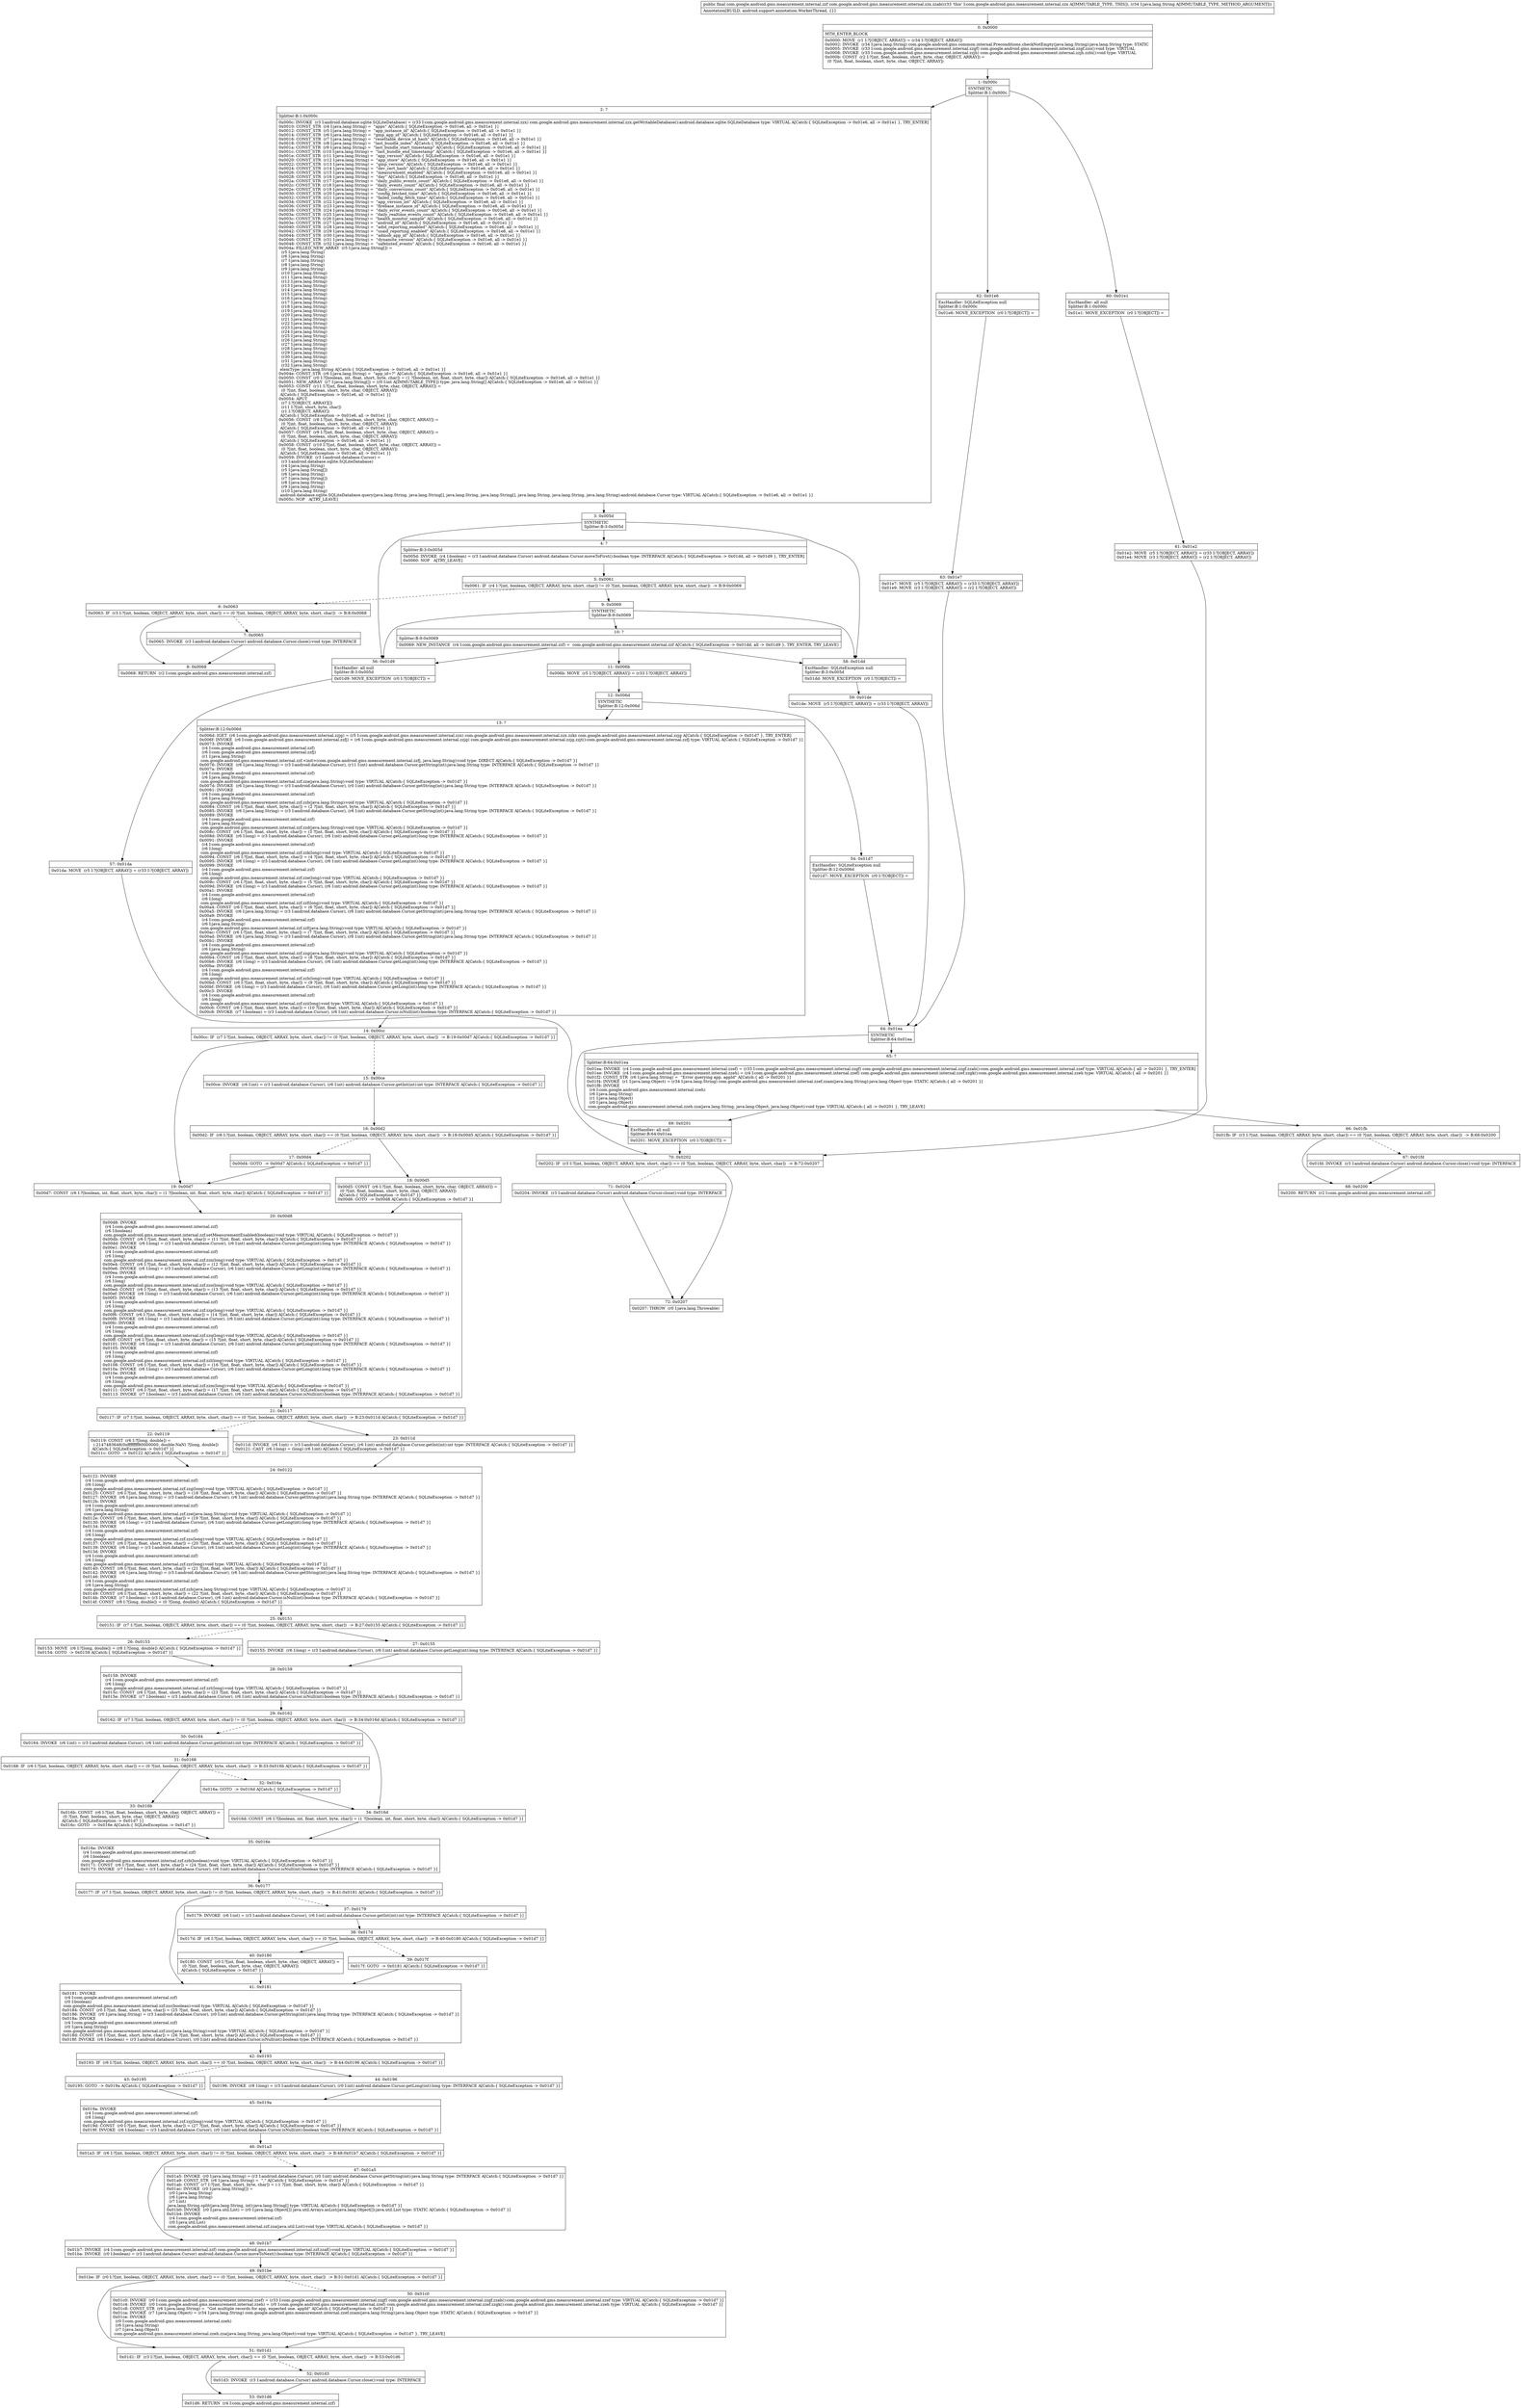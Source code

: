 digraph "CFG forcom.google.android.gms.measurement.internal.zzx.zzab(Ljava\/lang\/String;)Lcom\/google\/android\/gms\/measurement\/internal\/zzf;" {
Node_0 [shape=record,label="{0\:\ 0x0000|MTH_ENTER_BLOCK\l|0x0000: MOVE  (r1 I:?[OBJECT, ARRAY]) = (r34 I:?[OBJECT, ARRAY]) \l0x0002: INVOKE  (r34 I:java.lang.String) com.google.android.gms.common.internal.Preconditions.checkNotEmpty(java.lang.String):java.lang.String type: STATIC \l0x0005: INVOKE  (r33 I:com.google.android.gms.measurement.internal.zzgf) com.google.android.gms.measurement.internal.zzgf.zzo():void type: VIRTUAL \l0x0008: INVOKE  (r33 I:com.google.android.gms.measurement.internal.zzjh) com.google.android.gms.measurement.internal.zzjh.zzbi():void type: VIRTUAL \l0x000b: CONST  (r2 I:?[int, float, boolean, short, byte, char, OBJECT, ARRAY]) = \l  (0 ?[int, float, boolean, short, byte, char, OBJECT, ARRAY])\l \l}"];
Node_1 [shape=record,label="{1\:\ 0x000c|SYNTHETIC\lSplitter:B:1:0x000c\l}"];
Node_2 [shape=record,label="{2\:\ ?|Splitter:B:1:0x000c\l|0x000c: INVOKE  (r3 I:android.database.sqlite.SQLiteDatabase) = (r33 I:com.google.android.gms.measurement.internal.zzx) com.google.android.gms.measurement.internal.zzx.getWritableDatabase():android.database.sqlite.SQLiteDatabase type: VIRTUAL A[Catch:\{ SQLiteException \-\> 0x01e6, all \-\> 0x01e1 \}, TRY_ENTER]\l0x0010: CONST_STR  (r4 I:java.lang.String) =  \"apps\" A[Catch:\{ SQLiteException \-\> 0x01e6, all \-\> 0x01e1 \}]\l0x0012: CONST_STR  (r5 I:java.lang.String) =  \"app_instance_id\" A[Catch:\{ SQLiteException \-\> 0x01e6, all \-\> 0x01e1 \}]\l0x0014: CONST_STR  (r6 I:java.lang.String) =  \"gmp_app_id\" A[Catch:\{ SQLiteException \-\> 0x01e6, all \-\> 0x01e1 \}]\l0x0016: CONST_STR  (r7 I:java.lang.String) =  \"resettable_device_id_hash\" A[Catch:\{ SQLiteException \-\> 0x01e6, all \-\> 0x01e1 \}]\l0x0018: CONST_STR  (r8 I:java.lang.String) =  \"last_bundle_index\" A[Catch:\{ SQLiteException \-\> 0x01e6, all \-\> 0x01e1 \}]\l0x001a: CONST_STR  (r9 I:java.lang.String) =  \"last_bundle_start_timestamp\" A[Catch:\{ SQLiteException \-\> 0x01e6, all \-\> 0x01e1 \}]\l0x001c: CONST_STR  (r10 I:java.lang.String) =  \"last_bundle_end_timestamp\" A[Catch:\{ SQLiteException \-\> 0x01e6, all \-\> 0x01e1 \}]\l0x001e: CONST_STR  (r11 I:java.lang.String) =  \"app_version\" A[Catch:\{ SQLiteException \-\> 0x01e6, all \-\> 0x01e1 \}]\l0x0020: CONST_STR  (r12 I:java.lang.String) =  \"app_store\" A[Catch:\{ SQLiteException \-\> 0x01e6, all \-\> 0x01e1 \}]\l0x0022: CONST_STR  (r13 I:java.lang.String) =  \"gmp_version\" A[Catch:\{ SQLiteException \-\> 0x01e6, all \-\> 0x01e1 \}]\l0x0024: CONST_STR  (r14 I:java.lang.String) =  \"dev_cert_hash\" A[Catch:\{ SQLiteException \-\> 0x01e6, all \-\> 0x01e1 \}]\l0x0026: CONST_STR  (r15 I:java.lang.String) =  \"measurement_enabled\" A[Catch:\{ SQLiteException \-\> 0x01e6, all \-\> 0x01e1 \}]\l0x0028: CONST_STR  (r16 I:java.lang.String) =  \"day\" A[Catch:\{ SQLiteException \-\> 0x01e6, all \-\> 0x01e1 \}]\l0x002a: CONST_STR  (r17 I:java.lang.String) =  \"daily_public_events_count\" A[Catch:\{ SQLiteException \-\> 0x01e6, all \-\> 0x01e1 \}]\l0x002c: CONST_STR  (r18 I:java.lang.String) =  \"daily_events_count\" A[Catch:\{ SQLiteException \-\> 0x01e6, all \-\> 0x01e1 \}]\l0x002e: CONST_STR  (r19 I:java.lang.String) =  \"daily_conversions_count\" A[Catch:\{ SQLiteException \-\> 0x01e6, all \-\> 0x01e1 \}]\l0x0030: CONST_STR  (r20 I:java.lang.String) =  \"config_fetched_time\" A[Catch:\{ SQLiteException \-\> 0x01e6, all \-\> 0x01e1 \}]\l0x0032: CONST_STR  (r21 I:java.lang.String) =  \"failed_config_fetch_time\" A[Catch:\{ SQLiteException \-\> 0x01e6, all \-\> 0x01e1 \}]\l0x0034: CONST_STR  (r22 I:java.lang.String) =  \"app_version_int\" A[Catch:\{ SQLiteException \-\> 0x01e6, all \-\> 0x01e1 \}]\l0x0036: CONST_STR  (r23 I:java.lang.String) =  \"firebase_instance_id\" A[Catch:\{ SQLiteException \-\> 0x01e6, all \-\> 0x01e1 \}]\l0x0038: CONST_STR  (r24 I:java.lang.String) =  \"daily_error_events_count\" A[Catch:\{ SQLiteException \-\> 0x01e6, all \-\> 0x01e1 \}]\l0x003a: CONST_STR  (r25 I:java.lang.String) =  \"daily_realtime_events_count\" A[Catch:\{ SQLiteException \-\> 0x01e6, all \-\> 0x01e1 \}]\l0x003c: CONST_STR  (r26 I:java.lang.String) =  \"health_monitor_sample\" A[Catch:\{ SQLiteException \-\> 0x01e6, all \-\> 0x01e1 \}]\l0x003e: CONST_STR  (r27 I:java.lang.String) =  \"android_id\" A[Catch:\{ SQLiteException \-\> 0x01e6, all \-\> 0x01e1 \}]\l0x0040: CONST_STR  (r28 I:java.lang.String) =  \"adid_reporting_enabled\" A[Catch:\{ SQLiteException \-\> 0x01e6, all \-\> 0x01e1 \}]\l0x0042: CONST_STR  (r29 I:java.lang.String) =  \"ssaid_reporting_enabled\" A[Catch:\{ SQLiteException \-\> 0x01e6, all \-\> 0x01e1 \}]\l0x0044: CONST_STR  (r30 I:java.lang.String) =  \"admob_app_id\" A[Catch:\{ SQLiteException \-\> 0x01e6, all \-\> 0x01e1 \}]\l0x0046: CONST_STR  (r31 I:java.lang.String) =  \"dynamite_version\" A[Catch:\{ SQLiteException \-\> 0x01e6, all \-\> 0x01e1 \}]\l0x0048: CONST_STR  (r32 I:java.lang.String) =  \"safelisted_events\" A[Catch:\{ SQLiteException \-\> 0x01e6, all \-\> 0x01e1 \}]\l0x004a: FILLED_NEW_ARRAY  (r5 I:java.lang.String[]) = \l  (r5 I:java.lang.String)\l  (r6 I:java.lang.String)\l  (r7 I:java.lang.String)\l  (r8 I:java.lang.String)\l  (r9 I:java.lang.String)\l  (r10 I:java.lang.String)\l  (r11 I:java.lang.String)\l  (r12 I:java.lang.String)\l  (r13 I:java.lang.String)\l  (r14 I:java.lang.String)\l  (r15 I:java.lang.String)\l  (r16 I:java.lang.String)\l  (r17 I:java.lang.String)\l  (r18 I:java.lang.String)\l  (r19 I:java.lang.String)\l  (r20 I:java.lang.String)\l  (r21 I:java.lang.String)\l  (r22 I:java.lang.String)\l  (r23 I:java.lang.String)\l  (r24 I:java.lang.String)\l  (r25 I:java.lang.String)\l  (r26 I:java.lang.String)\l  (r27 I:java.lang.String)\l  (r28 I:java.lang.String)\l  (r29 I:java.lang.String)\l  (r30 I:java.lang.String)\l  (r31 I:java.lang.String)\l  (r32 I:java.lang.String)\l elemType: java.lang.String A[Catch:\{ SQLiteException \-\> 0x01e6, all \-\> 0x01e1 \}]\l0x004e: CONST_STR  (r6 I:java.lang.String) =  \"app_id=?\" A[Catch:\{ SQLiteException \-\> 0x01e6, all \-\> 0x01e1 \}]\l0x0050: CONST  (r0 I:?[boolean, int, float, short, byte, char]) = (1 ?[boolean, int, float, short, byte, char]) A[Catch:\{ SQLiteException \-\> 0x01e6, all \-\> 0x01e1 \}]\l0x0051: NEW_ARRAY  (r7 I:java.lang.String[]) = (r0 I:int A[IMMUTABLE_TYPE]) type: java.lang.String[] A[Catch:\{ SQLiteException \-\> 0x01e6, all \-\> 0x01e1 \}]\l0x0053: CONST  (r11 I:?[int, float, boolean, short, byte, char, OBJECT, ARRAY]) = \l  (0 ?[int, float, boolean, short, byte, char, OBJECT, ARRAY])\l A[Catch:\{ SQLiteException \-\> 0x01e6, all \-\> 0x01e1 \}]\l0x0054: APUT  \l  (r7 I:?[OBJECT, ARRAY][])\l  (r11 I:?[int, short, byte, char])\l  (r1 I:?[OBJECT, ARRAY])\l A[Catch:\{ SQLiteException \-\> 0x01e6, all \-\> 0x01e1 \}]\l0x0056: CONST  (r8 I:?[int, float, boolean, short, byte, char, OBJECT, ARRAY]) = \l  (0 ?[int, float, boolean, short, byte, char, OBJECT, ARRAY])\l A[Catch:\{ SQLiteException \-\> 0x01e6, all \-\> 0x01e1 \}]\l0x0057: CONST  (r9 I:?[int, float, boolean, short, byte, char, OBJECT, ARRAY]) = \l  (0 ?[int, float, boolean, short, byte, char, OBJECT, ARRAY])\l A[Catch:\{ SQLiteException \-\> 0x01e6, all \-\> 0x01e1 \}]\l0x0058: CONST  (r10 I:?[int, float, boolean, short, byte, char, OBJECT, ARRAY]) = \l  (0 ?[int, float, boolean, short, byte, char, OBJECT, ARRAY])\l A[Catch:\{ SQLiteException \-\> 0x01e6, all \-\> 0x01e1 \}]\l0x0059: INVOKE  (r3 I:android.database.Cursor) = \l  (r3 I:android.database.sqlite.SQLiteDatabase)\l  (r4 I:java.lang.String)\l  (r5 I:java.lang.String[])\l  (r6 I:java.lang.String)\l  (r7 I:java.lang.String[])\l  (r8 I:java.lang.String)\l  (r9 I:java.lang.String)\l  (r10 I:java.lang.String)\l android.database.sqlite.SQLiteDatabase.query(java.lang.String, java.lang.String[], java.lang.String, java.lang.String[], java.lang.String, java.lang.String, java.lang.String):android.database.Cursor type: VIRTUAL A[Catch:\{ SQLiteException \-\> 0x01e6, all \-\> 0x01e1 \}]\l0x005c: NOP   A[TRY_LEAVE]\l}"];
Node_3 [shape=record,label="{3\:\ 0x005d|SYNTHETIC\lSplitter:B:3:0x005d\l}"];
Node_4 [shape=record,label="{4\:\ ?|Splitter:B:3:0x005d\l|0x005d: INVOKE  (r4 I:boolean) = (r3 I:android.database.Cursor) android.database.Cursor.moveToFirst():boolean type: INTERFACE A[Catch:\{ SQLiteException \-\> 0x01dd, all \-\> 0x01d9 \}, TRY_ENTER]\l0x0060: NOP   A[TRY_LEAVE]\l}"];
Node_5 [shape=record,label="{5\:\ 0x0061|0x0061: IF  (r4 I:?[int, boolean, OBJECT, ARRAY, byte, short, char]) != (0 ?[int, boolean, OBJECT, ARRAY, byte, short, char])  \-\> B:9:0x0069 \l}"];
Node_6 [shape=record,label="{6\:\ 0x0063|0x0063: IF  (r3 I:?[int, boolean, OBJECT, ARRAY, byte, short, char]) == (0 ?[int, boolean, OBJECT, ARRAY, byte, short, char])  \-\> B:8:0x0068 \l}"];
Node_7 [shape=record,label="{7\:\ 0x0065|0x0065: INVOKE  (r3 I:android.database.Cursor) android.database.Cursor.close():void type: INTERFACE \l}"];
Node_8 [shape=record,label="{8\:\ 0x0068|0x0068: RETURN  (r2 I:com.google.android.gms.measurement.internal.zzf) \l}"];
Node_9 [shape=record,label="{9\:\ 0x0069|SYNTHETIC\lSplitter:B:9:0x0069\l}"];
Node_10 [shape=record,label="{10\:\ ?|Splitter:B:9:0x0069\l|0x0069: NEW_INSTANCE  (r4 I:com.google.android.gms.measurement.internal.zzf) =  com.google.android.gms.measurement.internal.zzf A[Catch:\{ SQLiteException \-\> 0x01dd, all \-\> 0x01d9 \}, TRY_ENTER, TRY_LEAVE]\l}"];
Node_11 [shape=record,label="{11\:\ 0x006b|0x006b: MOVE  (r5 I:?[OBJECT, ARRAY]) = (r33 I:?[OBJECT, ARRAY]) \l}"];
Node_12 [shape=record,label="{12\:\ 0x006d|SYNTHETIC\lSplitter:B:12:0x006d\l}"];
Node_13 [shape=record,label="{13\:\ ?|Splitter:B:12:0x006d\l|0x006d: IGET  (r6 I:com.google.android.gms.measurement.internal.zzjg) = (r5 I:com.google.android.gms.measurement.internal.zzx) com.google.android.gms.measurement.internal.zzx.zzkz com.google.android.gms.measurement.internal.zzjg A[Catch:\{ SQLiteException \-\> 0x01d7 \}, TRY_ENTER]\l0x006f: INVOKE  (r6 I:com.google.android.gms.measurement.internal.zzfj) = (r6 I:com.google.android.gms.measurement.internal.zzjg) com.google.android.gms.measurement.internal.zzjg.zzjt():com.google.android.gms.measurement.internal.zzfj type: VIRTUAL A[Catch:\{ SQLiteException \-\> 0x01d7 \}]\l0x0073: INVOKE  \l  (r4 I:com.google.android.gms.measurement.internal.zzf)\l  (r6 I:com.google.android.gms.measurement.internal.zzfj)\l  (r1 I:java.lang.String)\l com.google.android.gms.measurement.internal.zzf.\<init\>(com.google.android.gms.measurement.internal.zzfj, java.lang.String):void type: DIRECT A[Catch:\{ SQLiteException \-\> 0x01d7 \}]\l0x0076: INVOKE  (r6 I:java.lang.String) = (r3 I:android.database.Cursor), (r11 I:int) android.database.Cursor.getString(int):java.lang.String type: INTERFACE A[Catch:\{ SQLiteException \-\> 0x01d7 \}]\l0x007a: INVOKE  \l  (r4 I:com.google.android.gms.measurement.internal.zzf)\l  (r6 I:java.lang.String)\l com.google.android.gms.measurement.internal.zzf.zza(java.lang.String):void type: VIRTUAL A[Catch:\{ SQLiteException \-\> 0x01d7 \}]\l0x007d: INVOKE  (r6 I:java.lang.String) = (r3 I:android.database.Cursor), (r0 I:int) android.database.Cursor.getString(int):java.lang.String type: INTERFACE A[Catch:\{ SQLiteException \-\> 0x01d7 \}]\l0x0081: INVOKE  \l  (r4 I:com.google.android.gms.measurement.internal.zzf)\l  (r6 I:java.lang.String)\l com.google.android.gms.measurement.internal.zzf.zzb(java.lang.String):void type: VIRTUAL A[Catch:\{ SQLiteException \-\> 0x01d7 \}]\l0x0084: CONST  (r6 I:?[int, float, short, byte, char]) = (2 ?[int, float, short, byte, char]) A[Catch:\{ SQLiteException \-\> 0x01d7 \}]\l0x0085: INVOKE  (r6 I:java.lang.String) = (r3 I:android.database.Cursor), (r6 I:int) android.database.Cursor.getString(int):java.lang.String type: INTERFACE A[Catch:\{ SQLiteException \-\> 0x01d7 \}]\l0x0089: INVOKE  \l  (r4 I:com.google.android.gms.measurement.internal.zzf)\l  (r6 I:java.lang.String)\l com.google.android.gms.measurement.internal.zzf.zzd(java.lang.String):void type: VIRTUAL A[Catch:\{ SQLiteException \-\> 0x01d7 \}]\l0x008c: CONST  (r6 I:?[int, float, short, byte, char]) = (3 ?[int, float, short, byte, char]) A[Catch:\{ SQLiteException \-\> 0x01d7 \}]\l0x008d: INVOKE  (r6 I:long) = (r3 I:android.database.Cursor), (r6 I:int) android.database.Cursor.getLong(int):long type: INTERFACE A[Catch:\{ SQLiteException \-\> 0x01d7 \}]\l0x0091: INVOKE  \l  (r4 I:com.google.android.gms.measurement.internal.zzf)\l  (r6 I:long)\l com.google.android.gms.measurement.internal.zzf.zzk(long):void type: VIRTUAL A[Catch:\{ SQLiteException \-\> 0x01d7 \}]\l0x0094: CONST  (r6 I:?[int, float, short, byte, char]) = (4 ?[int, float, short, byte, char]) A[Catch:\{ SQLiteException \-\> 0x01d7 \}]\l0x0095: INVOKE  (r6 I:long) = (r3 I:android.database.Cursor), (r6 I:int) android.database.Cursor.getLong(int):long type: INTERFACE A[Catch:\{ SQLiteException \-\> 0x01d7 \}]\l0x0099: INVOKE  \l  (r4 I:com.google.android.gms.measurement.internal.zzf)\l  (r6 I:long)\l com.google.android.gms.measurement.internal.zzf.zze(long):void type: VIRTUAL A[Catch:\{ SQLiteException \-\> 0x01d7 \}]\l0x009c: CONST  (r6 I:?[int, float, short, byte, char]) = (5 ?[int, float, short, byte, char]) A[Catch:\{ SQLiteException \-\> 0x01d7 \}]\l0x009d: INVOKE  (r6 I:long) = (r3 I:android.database.Cursor), (r6 I:int) android.database.Cursor.getLong(int):long type: INTERFACE A[Catch:\{ SQLiteException \-\> 0x01d7 \}]\l0x00a1: INVOKE  \l  (r4 I:com.google.android.gms.measurement.internal.zzf)\l  (r6 I:long)\l com.google.android.gms.measurement.internal.zzf.zzf(long):void type: VIRTUAL A[Catch:\{ SQLiteException \-\> 0x01d7 \}]\l0x00a4: CONST  (r6 I:?[int, float, short, byte, char]) = (6 ?[int, float, short, byte, char]) A[Catch:\{ SQLiteException \-\> 0x01d7 \}]\l0x00a5: INVOKE  (r6 I:java.lang.String) = (r3 I:android.database.Cursor), (r6 I:int) android.database.Cursor.getString(int):java.lang.String type: INTERFACE A[Catch:\{ SQLiteException \-\> 0x01d7 \}]\l0x00a9: INVOKE  \l  (r4 I:com.google.android.gms.measurement.internal.zzf)\l  (r6 I:java.lang.String)\l com.google.android.gms.measurement.internal.zzf.zzf(java.lang.String):void type: VIRTUAL A[Catch:\{ SQLiteException \-\> 0x01d7 \}]\l0x00ac: CONST  (r6 I:?[int, float, short, byte, char]) = (7 ?[int, float, short, byte, char]) A[Catch:\{ SQLiteException \-\> 0x01d7 \}]\l0x00ad: INVOKE  (r6 I:java.lang.String) = (r3 I:android.database.Cursor), (r6 I:int) android.database.Cursor.getString(int):java.lang.String type: INTERFACE A[Catch:\{ SQLiteException \-\> 0x01d7 \}]\l0x00b1: INVOKE  \l  (r4 I:com.google.android.gms.measurement.internal.zzf)\l  (r6 I:java.lang.String)\l com.google.android.gms.measurement.internal.zzf.zzg(java.lang.String):void type: VIRTUAL A[Catch:\{ SQLiteException \-\> 0x01d7 \}]\l0x00b4: CONST  (r6 I:?[int, float, short, byte, char]) = (8 ?[int, float, short, byte, char]) A[Catch:\{ SQLiteException \-\> 0x01d7 \}]\l0x00b6: INVOKE  (r6 I:long) = (r3 I:android.database.Cursor), (r6 I:int) android.database.Cursor.getLong(int):long type: INTERFACE A[Catch:\{ SQLiteException \-\> 0x01d7 \}]\l0x00ba: INVOKE  \l  (r4 I:com.google.android.gms.measurement.internal.zzf)\l  (r6 I:long)\l com.google.android.gms.measurement.internal.zzf.zzh(long):void type: VIRTUAL A[Catch:\{ SQLiteException \-\> 0x01d7 \}]\l0x00bd: CONST  (r6 I:?[int, float, short, byte, char]) = (9 ?[int, float, short, byte, char]) A[Catch:\{ SQLiteException \-\> 0x01d7 \}]\l0x00bf: INVOKE  (r6 I:long) = (r3 I:android.database.Cursor), (r6 I:int) android.database.Cursor.getLong(int):long type: INTERFACE A[Catch:\{ SQLiteException \-\> 0x01d7 \}]\l0x00c3: INVOKE  \l  (r4 I:com.google.android.gms.measurement.internal.zzf)\l  (r6 I:long)\l com.google.android.gms.measurement.internal.zzf.zzi(long):void type: VIRTUAL A[Catch:\{ SQLiteException \-\> 0x01d7 \}]\l0x00c6: CONST  (r6 I:?[int, float, short, byte, char]) = (10 ?[int, float, short, byte, char]) A[Catch:\{ SQLiteException \-\> 0x01d7 \}]\l0x00c8: INVOKE  (r7 I:boolean) = (r3 I:android.database.Cursor), (r6 I:int) android.database.Cursor.isNull(int):boolean type: INTERFACE A[Catch:\{ SQLiteException \-\> 0x01d7 \}]\l}"];
Node_14 [shape=record,label="{14\:\ 0x00cc|0x00cc: IF  (r7 I:?[int, boolean, OBJECT, ARRAY, byte, short, char]) != (0 ?[int, boolean, OBJECT, ARRAY, byte, short, char])  \-\> B:19:0x00d7 A[Catch:\{ SQLiteException \-\> 0x01d7 \}]\l}"];
Node_15 [shape=record,label="{15\:\ 0x00ce|0x00ce: INVOKE  (r6 I:int) = (r3 I:android.database.Cursor), (r6 I:int) android.database.Cursor.getInt(int):int type: INTERFACE A[Catch:\{ SQLiteException \-\> 0x01d7 \}]\l}"];
Node_16 [shape=record,label="{16\:\ 0x00d2|0x00d2: IF  (r6 I:?[int, boolean, OBJECT, ARRAY, byte, short, char]) == (0 ?[int, boolean, OBJECT, ARRAY, byte, short, char])  \-\> B:18:0x00d5 A[Catch:\{ SQLiteException \-\> 0x01d7 \}]\l}"];
Node_17 [shape=record,label="{17\:\ 0x00d4|0x00d4: GOTO  \-\> 0x00d7 A[Catch:\{ SQLiteException \-\> 0x01d7 \}]\l}"];
Node_18 [shape=record,label="{18\:\ 0x00d5|0x00d5: CONST  (r6 I:?[int, float, boolean, short, byte, char, OBJECT, ARRAY]) = \l  (0 ?[int, float, boolean, short, byte, char, OBJECT, ARRAY])\l A[Catch:\{ SQLiteException \-\> 0x01d7 \}]\l0x00d6: GOTO  \-\> 0x00d8 A[Catch:\{ SQLiteException \-\> 0x01d7 \}]\l}"];
Node_19 [shape=record,label="{19\:\ 0x00d7|0x00d7: CONST  (r6 I:?[boolean, int, float, short, byte, char]) = (1 ?[boolean, int, float, short, byte, char]) A[Catch:\{ SQLiteException \-\> 0x01d7 \}]\l}"];
Node_20 [shape=record,label="{20\:\ 0x00d8|0x00d8: INVOKE  \l  (r4 I:com.google.android.gms.measurement.internal.zzf)\l  (r6 I:boolean)\l com.google.android.gms.measurement.internal.zzf.setMeasurementEnabled(boolean):void type: VIRTUAL A[Catch:\{ SQLiteException \-\> 0x01d7 \}]\l0x00db: CONST  (r6 I:?[int, float, short, byte, char]) = (11 ?[int, float, short, byte, char]) A[Catch:\{ SQLiteException \-\> 0x01d7 \}]\l0x00dd: INVOKE  (r6 I:long) = (r3 I:android.database.Cursor), (r6 I:int) android.database.Cursor.getLong(int):long type: INTERFACE A[Catch:\{ SQLiteException \-\> 0x01d7 \}]\l0x00e1: INVOKE  \l  (r4 I:com.google.android.gms.measurement.internal.zzf)\l  (r6 I:long)\l com.google.android.gms.measurement.internal.zzf.zzn(long):void type: VIRTUAL A[Catch:\{ SQLiteException \-\> 0x01d7 \}]\l0x00e4: CONST  (r6 I:?[int, float, short, byte, char]) = (12 ?[int, float, short, byte, char]) A[Catch:\{ SQLiteException \-\> 0x01d7 \}]\l0x00e6: INVOKE  (r6 I:long) = (r3 I:android.database.Cursor), (r6 I:int) android.database.Cursor.getLong(int):long type: INTERFACE A[Catch:\{ SQLiteException \-\> 0x01d7 \}]\l0x00ea: INVOKE  \l  (r4 I:com.google.android.gms.measurement.internal.zzf)\l  (r6 I:long)\l com.google.android.gms.measurement.internal.zzf.zzo(long):void type: VIRTUAL A[Catch:\{ SQLiteException \-\> 0x01d7 \}]\l0x00ed: CONST  (r6 I:?[int, float, short, byte, char]) = (13 ?[int, float, short, byte, char]) A[Catch:\{ SQLiteException \-\> 0x01d7 \}]\l0x00ef: INVOKE  (r6 I:long) = (r3 I:android.database.Cursor), (r6 I:int) android.database.Cursor.getLong(int):long type: INTERFACE A[Catch:\{ SQLiteException \-\> 0x01d7 \}]\l0x00f3: INVOKE  \l  (r4 I:com.google.android.gms.measurement.internal.zzf)\l  (r6 I:long)\l com.google.android.gms.measurement.internal.zzf.zzp(long):void type: VIRTUAL A[Catch:\{ SQLiteException \-\> 0x01d7 \}]\l0x00f6: CONST  (r6 I:?[int, float, short, byte, char]) = (14 ?[int, float, short, byte, char]) A[Catch:\{ SQLiteException \-\> 0x01d7 \}]\l0x00f8: INVOKE  (r6 I:long) = (r3 I:android.database.Cursor), (r6 I:int) android.database.Cursor.getLong(int):long type: INTERFACE A[Catch:\{ SQLiteException \-\> 0x01d7 \}]\l0x00fc: INVOKE  \l  (r4 I:com.google.android.gms.measurement.internal.zzf)\l  (r6 I:long)\l com.google.android.gms.measurement.internal.zzf.zzq(long):void type: VIRTUAL A[Catch:\{ SQLiteException \-\> 0x01d7 \}]\l0x00ff: CONST  (r6 I:?[int, float, short, byte, char]) = (15 ?[int, float, short, byte, char]) A[Catch:\{ SQLiteException \-\> 0x01d7 \}]\l0x0101: INVOKE  (r6 I:long) = (r3 I:android.database.Cursor), (r6 I:int) android.database.Cursor.getLong(int):long type: INTERFACE A[Catch:\{ SQLiteException \-\> 0x01d7 \}]\l0x0105: INVOKE  \l  (r4 I:com.google.android.gms.measurement.internal.zzf)\l  (r6 I:long)\l com.google.android.gms.measurement.internal.zzf.zzl(long):void type: VIRTUAL A[Catch:\{ SQLiteException \-\> 0x01d7 \}]\l0x0108: CONST  (r6 I:?[int, float, short, byte, char]) = (16 ?[int, float, short, byte, char]) A[Catch:\{ SQLiteException \-\> 0x01d7 \}]\l0x010a: INVOKE  (r6 I:long) = (r3 I:android.database.Cursor), (r6 I:int) android.database.Cursor.getLong(int):long type: INTERFACE A[Catch:\{ SQLiteException \-\> 0x01d7 \}]\l0x010e: INVOKE  \l  (r4 I:com.google.android.gms.measurement.internal.zzf)\l  (r6 I:long)\l com.google.android.gms.measurement.internal.zzf.zzm(long):void type: VIRTUAL A[Catch:\{ SQLiteException \-\> 0x01d7 \}]\l0x0111: CONST  (r6 I:?[int, float, short, byte, char]) = (17 ?[int, float, short, byte, char]) A[Catch:\{ SQLiteException \-\> 0x01d7 \}]\l0x0113: INVOKE  (r7 I:boolean) = (r3 I:android.database.Cursor), (r6 I:int) android.database.Cursor.isNull(int):boolean type: INTERFACE A[Catch:\{ SQLiteException \-\> 0x01d7 \}]\l}"];
Node_21 [shape=record,label="{21\:\ 0x0117|0x0117: IF  (r7 I:?[int, boolean, OBJECT, ARRAY, byte, short, char]) == (0 ?[int, boolean, OBJECT, ARRAY, byte, short, char])  \-\> B:23:0x011d A[Catch:\{ SQLiteException \-\> 0x01d7 \}]\l}"];
Node_22 [shape=record,label="{22\:\ 0x0119|0x0119: CONST  (r6 I:?[long, double]) = \l  (\-2147483648(0xffffffff80000000, double:NaN) ?[long, double])\l A[Catch:\{ SQLiteException \-\> 0x01d7 \}]\l0x011c: GOTO  \-\> 0x0122 A[Catch:\{ SQLiteException \-\> 0x01d7 \}]\l}"];
Node_23 [shape=record,label="{23\:\ 0x011d|0x011d: INVOKE  (r6 I:int) = (r3 I:android.database.Cursor), (r6 I:int) android.database.Cursor.getInt(int):int type: INTERFACE A[Catch:\{ SQLiteException \-\> 0x01d7 \}]\l0x0121: CAST  (r6 I:long) = (long) (r6 I:int) A[Catch:\{ SQLiteException \-\> 0x01d7 \}]\l}"];
Node_24 [shape=record,label="{24\:\ 0x0122|0x0122: INVOKE  \l  (r4 I:com.google.android.gms.measurement.internal.zzf)\l  (r6 I:long)\l com.google.android.gms.measurement.internal.zzf.zzg(long):void type: VIRTUAL A[Catch:\{ SQLiteException \-\> 0x01d7 \}]\l0x0125: CONST  (r6 I:?[int, float, short, byte, char]) = (18 ?[int, float, short, byte, char]) A[Catch:\{ SQLiteException \-\> 0x01d7 \}]\l0x0127: INVOKE  (r6 I:java.lang.String) = (r3 I:android.database.Cursor), (r6 I:int) android.database.Cursor.getString(int):java.lang.String type: INTERFACE A[Catch:\{ SQLiteException \-\> 0x01d7 \}]\l0x012b: INVOKE  \l  (r4 I:com.google.android.gms.measurement.internal.zzf)\l  (r6 I:java.lang.String)\l com.google.android.gms.measurement.internal.zzf.zze(java.lang.String):void type: VIRTUAL A[Catch:\{ SQLiteException \-\> 0x01d7 \}]\l0x012e: CONST  (r6 I:?[int, float, short, byte, char]) = (19 ?[int, float, short, byte, char]) A[Catch:\{ SQLiteException \-\> 0x01d7 \}]\l0x0130: INVOKE  (r6 I:long) = (r3 I:android.database.Cursor), (r6 I:int) android.database.Cursor.getLong(int):long type: INTERFACE A[Catch:\{ SQLiteException \-\> 0x01d7 \}]\l0x0134: INVOKE  \l  (r4 I:com.google.android.gms.measurement.internal.zzf)\l  (r6 I:long)\l com.google.android.gms.measurement.internal.zzf.zzs(long):void type: VIRTUAL A[Catch:\{ SQLiteException \-\> 0x01d7 \}]\l0x0137: CONST  (r6 I:?[int, float, short, byte, char]) = (20 ?[int, float, short, byte, char]) A[Catch:\{ SQLiteException \-\> 0x01d7 \}]\l0x0139: INVOKE  (r6 I:long) = (r3 I:android.database.Cursor), (r6 I:int) android.database.Cursor.getLong(int):long type: INTERFACE A[Catch:\{ SQLiteException \-\> 0x01d7 \}]\l0x013d: INVOKE  \l  (r4 I:com.google.android.gms.measurement.internal.zzf)\l  (r6 I:long)\l com.google.android.gms.measurement.internal.zzf.zzr(long):void type: VIRTUAL A[Catch:\{ SQLiteException \-\> 0x01d7 \}]\l0x0140: CONST  (r6 I:?[int, float, short, byte, char]) = (21 ?[int, float, short, byte, char]) A[Catch:\{ SQLiteException \-\> 0x01d7 \}]\l0x0142: INVOKE  (r6 I:java.lang.String) = (r3 I:android.database.Cursor), (r6 I:int) android.database.Cursor.getString(int):java.lang.String type: INTERFACE A[Catch:\{ SQLiteException \-\> 0x01d7 \}]\l0x0146: INVOKE  \l  (r4 I:com.google.android.gms.measurement.internal.zzf)\l  (r6 I:java.lang.String)\l com.google.android.gms.measurement.internal.zzf.zzh(java.lang.String):void type: VIRTUAL A[Catch:\{ SQLiteException \-\> 0x01d7 \}]\l0x0149: CONST  (r6 I:?[int, float, short, byte, char]) = (22 ?[int, float, short, byte, char]) A[Catch:\{ SQLiteException \-\> 0x01d7 \}]\l0x014b: INVOKE  (r7 I:boolean) = (r3 I:android.database.Cursor), (r6 I:int) android.database.Cursor.isNull(int):boolean type: INTERFACE A[Catch:\{ SQLiteException \-\> 0x01d7 \}]\l0x014f: CONST  (r8 I:?[long, double]) = (0 ?[long, double]) A[Catch:\{ SQLiteException \-\> 0x01d7 \}]\l}"];
Node_25 [shape=record,label="{25\:\ 0x0151|0x0151: IF  (r7 I:?[int, boolean, OBJECT, ARRAY, byte, short, char]) == (0 ?[int, boolean, OBJECT, ARRAY, byte, short, char])  \-\> B:27:0x0155 A[Catch:\{ SQLiteException \-\> 0x01d7 \}]\l}"];
Node_26 [shape=record,label="{26\:\ 0x0153|0x0153: MOVE  (r6 I:?[long, double]) = (r8 I:?[long, double]) A[Catch:\{ SQLiteException \-\> 0x01d7 \}]\l0x0154: GOTO  \-\> 0x0159 A[Catch:\{ SQLiteException \-\> 0x01d7 \}]\l}"];
Node_27 [shape=record,label="{27\:\ 0x0155|0x0155: INVOKE  (r6 I:long) = (r3 I:android.database.Cursor), (r6 I:int) android.database.Cursor.getLong(int):long type: INTERFACE A[Catch:\{ SQLiteException \-\> 0x01d7 \}]\l}"];
Node_28 [shape=record,label="{28\:\ 0x0159|0x0159: INVOKE  \l  (r4 I:com.google.android.gms.measurement.internal.zzf)\l  (r6 I:long)\l com.google.android.gms.measurement.internal.zzf.zzt(long):void type: VIRTUAL A[Catch:\{ SQLiteException \-\> 0x01d7 \}]\l0x015c: CONST  (r6 I:?[int, float, short, byte, char]) = (23 ?[int, float, short, byte, char]) A[Catch:\{ SQLiteException \-\> 0x01d7 \}]\l0x015e: INVOKE  (r7 I:boolean) = (r3 I:android.database.Cursor), (r6 I:int) android.database.Cursor.isNull(int):boolean type: INTERFACE A[Catch:\{ SQLiteException \-\> 0x01d7 \}]\l}"];
Node_29 [shape=record,label="{29\:\ 0x0162|0x0162: IF  (r7 I:?[int, boolean, OBJECT, ARRAY, byte, short, char]) != (0 ?[int, boolean, OBJECT, ARRAY, byte, short, char])  \-\> B:34:0x016d A[Catch:\{ SQLiteException \-\> 0x01d7 \}]\l}"];
Node_30 [shape=record,label="{30\:\ 0x0164|0x0164: INVOKE  (r6 I:int) = (r3 I:android.database.Cursor), (r6 I:int) android.database.Cursor.getInt(int):int type: INTERFACE A[Catch:\{ SQLiteException \-\> 0x01d7 \}]\l}"];
Node_31 [shape=record,label="{31\:\ 0x0168|0x0168: IF  (r6 I:?[int, boolean, OBJECT, ARRAY, byte, short, char]) == (0 ?[int, boolean, OBJECT, ARRAY, byte, short, char])  \-\> B:33:0x016b A[Catch:\{ SQLiteException \-\> 0x01d7 \}]\l}"];
Node_32 [shape=record,label="{32\:\ 0x016a|0x016a: GOTO  \-\> 0x016d A[Catch:\{ SQLiteException \-\> 0x01d7 \}]\l}"];
Node_33 [shape=record,label="{33\:\ 0x016b|0x016b: CONST  (r6 I:?[int, float, boolean, short, byte, char, OBJECT, ARRAY]) = \l  (0 ?[int, float, boolean, short, byte, char, OBJECT, ARRAY])\l A[Catch:\{ SQLiteException \-\> 0x01d7 \}]\l0x016c: GOTO  \-\> 0x016e A[Catch:\{ SQLiteException \-\> 0x01d7 \}]\l}"];
Node_34 [shape=record,label="{34\:\ 0x016d|0x016d: CONST  (r6 I:?[boolean, int, float, short, byte, char]) = (1 ?[boolean, int, float, short, byte, char]) A[Catch:\{ SQLiteException \-\> 0x01d7 \}]\l}"];
Node_35 [shape=record,label="{35\:\ 0x016e|0x016e: INVOKE  \l  (r4 I:com.google.android.gms.measurement.internal.zzf)\l  (r6 I:boolean)\l com.google.android.gms.measurement.internal.zzf.zzb(boolean):void type: VIRTUAL A[Catch:\{ SQLiteException \-\> 0x01d7 \}]\l0x0171: CONST  (r6 I:?[int, float, short, byte, char]) = (24 ?[int, float, short, byte, char]) A[Catch:\{ SQLiteException \-\> 0x01d7 \}]\l0x0173: INVOKE  (r7 I:boolean) = (r3 I:android.database.Cursor), (r6 I:int) android.database.Cursor.isNull(int):boolean type: INTERFACE A[Catch:\{ SQLiteException \-\> 0x01d7 \}]\l}"];
Node_36 [shape=record,label="{36\:\ 0x0177|0x0177: IF  (r7 I:?[int, boolean, OBJECT, ARRAY, byte, short, char]) != (0 ?[int, boolean, OBJECT, ARRAY, byte, short, char])  \-\> B:41:0x0181 A[Catch:\{ SQLiteException \-\> 0x01d7 \}]\l}"];
Node_37 [shape=record,label="{37\:\ 0x0179|0x0179: INVOKE  (r6 I:int) = (r3 I:android.database.Cursor), (r6 I:int) android.database.Cursor.getInt(int):int type: INTERFACE A[Catch:\{ SQLiteException \-\> 0x01d7 \}]\l}"];
Node_38 [shape=record,label="{38\:\ 0x017d|0x017d: IF  (r6 I:?[int, boolean, OBJECT, ARRAY, byte, short, char]) == (0 ?[int, boolean, OBJECT, ARRAY, byte, short, char])  \-\> B:40:0x0180 A[Catch:\{ SQLiteException \-\> 0x01d7 \}]\l}"];
Node_39 [shape=record,label="{39\:\ 0x017f|0x017f: GOTO  \-\> 0x0181 A[Catch:\{ SQLiteException \-\> 0x01d7 \}]\l}"];
Node_40 [shape=record,label="{40\:\ 0x0180|0x0180: CONST  (r0 I:?[int, float, boolean, short, byte, char, OBJECT, ARRAY]) = \l  (0 ?[int, float, boolean, short, byte, char, OBJECT, ARRAY])\l A[Catch:\{ SQLiteException \-\> 0x01d7 \}]\l}"];
Node_41 [shape=record,label="{41\:\ 0x0181|0x0181: INVOKE  \l  (r4 I:com.google.android.gms.measurement.internal.zzf)\l  (r0 I:boolean)\l com.google.android.gms.measurement.internal.zzf.zzc(boolean):void type: VIRTUAL A[Catch:\{ SQLiteException \-\> 0x01d7 \}]\l0x0184: CONST  (r0 I:?[int, float, short, byte, char]) = (25 ?[int, float, short, byte, char]) A[Catch:\{ SQLiteException \-\> 0x01d7 \}]\l0x0186: INVOKE  (r0 I:java.lang.String) = (r3 I:android.database.Cursor), (r0 I:int) android.database.Cursor.getString(int):java.lang.String type: INTERFACE A[Catch:\{ SQLiteException \-\> 0x01d7 \}]\l0x018a: INVOKE  \l  (r4 I:com.google.android.gms.measurement.internal.zzf)\l  (r0 I:java.lang.String)\l com.google.android.gms.measurement.internal.zzf.zzc(java.lang.String):void type: VIRTUAL A[Catch:\{ SQLiteException \-\> 0x01d7 \}]\l0x018d: CONST  (r0 I:?[int, float, short, byte, char]) = (26 ?[int, float, short, byte, char]) A[Catch:\{ SQLiteException \-\> 0x01d7 \}]\l0x018f: INVOKE  (r6 I:boolean) = (r3 I:android.database.Cursor), (r0 I:int) android.database.Cursor.isNull(int):boolean type: INTERFACE A[Catch:\{ SQLiteException \-\> 0x01d7 \}]\l}"];
Node_42 [shape=record,label="{42\:\ 0x0193|0x0193: IF  (r6 I:?[int, boolean, OBJECT, ARRAY, byte, short, char]) == (0 ?[int, boolean, OBJECT, ARRAY, byte, short, char])  \-\> B:44:0x0196 A[Catch:\{ SQLiteException \-\> 0x01d7 \}]\l}"];
Node_43 [shape=record,label="{43\:\ 0x0195|0x0195: GOTO  \-\> 0x019a A[Catch:\{ SQLiteException \-\> 0x01d7 \}]\l}"];
Node_44 [shape=record,label="{44\:\ 0x0196|0x0196: INVOKE  (r8 I:long) = (r3 I:android.database.Cursor), (r0 I:int) android.database.Cursor.getLong(int):long type: INTERFACE A[Catch:\{ SQLiteException \-\> 0x01d7 \}]\l}"];
Node_45 [shape=record,label="{45\:\ 0x019a|0x019a: INVOKE  \l  (r4 I:com.google.android.gms.measurement.internal.zzf)\l  (r8 I:long)\l com.google.android.gms.measurement.internal.zzf.zzj(long):void type: VIRTUAL A[Catch:\{ SQLiteException \-\> 0x01d7 \}]\l0x019d: CONST  (r0 I:?[int, float, short, byte, char]) = (27 ?[int, float, short, byte, char]) A[Catch:\{ SQLiteException \-\> 0x01d7 \}]\l0x019f: INVOKE  (r6 I:boolean) = (r3 I:android.database.Cursor), (r0 I:int) android.database.Cursor.isNull(int):boolean type: INTERFACE A[Catch:\{ SQLiteException \-\> 0x01d7 \}]\l}"];
Node_46 [shape=record,label="{46\:\ 0x01a3|0x01a3: IF  (r6 I:?[int, boolean, OBJECT, ARRAY, byte, short, char]) != (0 ?[int, boolean, OBJECT, ARRAY, byte, short, char])  \-\> B:48:0x01b7 A[Catch:\{ SQLiteException \-\> 0x01d7 \}]\l}"];
Node_47 [shape=record,label="{47\:\ 0x01a5|0x01a5: INVOKE  (r0 I:java.lang.String) = (r3 I:android.database.Cursor), (r0 I:int) android.database.Cursor.getString(int):java.lang.String type: INTERFACE A[Catch:\{ SQLiteException \-\> 0x01d7 \}]\l0x01a9: CONST_STR  (r6 I:java.lang.String) =  \",\" A[Catch:\{ SQLiteException \-\> 0x01d7 \}]\l0x01ab: CONST  (r7 I:?[int, float, short, byte, char]) = (\-1 ?[int, float, short, byte, char]) A[Catch:\{ SQLiteException \-\> 0x01d7 \}]\l0x01ac: INVOKE  (r0 I:java.lang.String[]) = \l  (r0 I:java.lang.String)\l  (r6 I:java.lang.String)\l  (r7 I:int)\l java.lang.String.split(java.lang.String, int):java.lang.String[] type: VIRTUAL A[Catch:\{ SQLiteException \-\> 0x01d7 \}]\l0x01b0: INVOKE  (r0 I:java.util.List) = (r0 I:java.lang.Object[]) java.util.Arrays.asList(java.lang.Object[]):java.util.List type: STATIC A[Catch:\{ SQLiteException \-\> 0x01d7 \}]\l0x01b4: INVOKE  \l  (r4 I:com.google.android.gms.measurement.internal.zzf)\l  (r0 I:java.util.List)\l com.google.android.gms.measurement.internal.zzf.zza(java.util.List):void type: VIRTUAL A[Catch:\{ SQLiteException \-\> 0x01d7 \}]\l}"];
Node_48 [shape=record,label="{48\:\ 0x01b7|0x01b7: INVOKE  (r4 I:com.google.android.gms.measurement.internal.zzf) com.google.android.gms.measurement.internal.zzf.zzaf():void type: VIRTUAL A[Catch:\{ SQLiteException \-\> 0x01d7 \}]\l0x01ba: INVOKE  (r0 I:boolean) = (r3 I:android.database.Cursor) android.database.Cursor.moveToNext():boolean type: INTERFACE A[Catch:\{ SQLiteException \-\> 0x01d7 \}]\l}"];
Node_49 [shape=record,label="{49\:\ 0x01be|0x01be: IF  (r0 I:?[int, boolean, OBJECT, ARRAY, byte, short, char]) == (0 ?[int, boolean, OBJECT, ARRAY, byte, short, char])  \-\> B:51:0x01d1 A[Catch:\{ SQLiteException \-\> 0x01d7 \}]\l}"];
Node_50 [shape=record,label="{50\:\ 0x01c0|0x01c0: INVOKE  (r0 I:com.google.android.gms.measurement.internal.zzef) = (r33 I:com.google.android.gms.measurement.internal.zzgf) com.google.android.gms.measurement.internal.zzgf.zzab():com.google.android.gms.measurement.internal.zzef type: VIRTUAL A[Catch:\{ SQLiteException \-\> 0x01d7 \}]\l0x01c4: INVOKE  (r0 I:com.google.android.gms.measurement.internal.zzeh) = (r0 I:com.google.android.gms.measurement.internal.zzef) com.google.android.gms.measurement.internal.zzef.zzgk():com.google.android.gms.measurement.internal.zzeh type: VIRTUAL A[Catch:\{ SQLiteException \-\> 0x01d7 \}]\l0x01c8: CONST_STR  (r6 I:java.lang.String) =  \"Got multiple records for app, expected one. appId\" A[Catch:\{ SQLiteException \-\> 0x01d7 \}]\l0x01ca: INVOKE  (r7 I:java.lang.Object) = (r34 I:java.lang.String) com.google.android.gms.measurement.internal.zzef.zzam(java.lang.String):java.lang.Object type: STATIC A[Catch:\{ SQLiteException \-\> 0x01d7 \}]\l0x01ce: INVOKE  \l  (r0 I:com.google.android.gms.measurement.internal.zzeh)\l  (r6 I:java.lang.String)\l  (r7 I:java.lang.Object)\l com.google.android.gms.measurement.internal.zzeh.zza(java.lang.String, java.lang.Object):void type: VIRTUAL A[Catch:\{ SQLiteException \-\> 0x01d7 \}, TRY_LEAVE]\l}"];
Node_51 [shape=record,label="{51\:\ 0x01d1|0x01d1: IF  (r3 I:?[int, boolean, OBJECT, ARRAY, byte, short, char]) == (0 ?[int, boolean, OBJECT, ARRAY, byte, short, char])  \-\> B:53:0x01d6 \l}"];
Node_52 [shape=record,label="{52\:\ 0x01d3|0x01d3: INVOKE  (r3 I:android.database.Cursor) android.database.Cursor.close():void type: INTERFACE \l}"];
Node_53 [shape=record,label="{53\:\ 0x01d6|0x01d6: RETURN  (r4 I:com.google.android.gms.measurement.internal.zzf) \l}"];
Node_54 [shape=record,label="{54\:\ 0x01d7|ExcHandler: SQLiteException null\lSplitter:B:12:0x006d\l|0x01d7: MOVE_EXCEPTION  (r0 I:?[OBJECT]) =  \l}"];
Node_56 [shape=record,label="{56\:\ 0x01d9|ExcHandler: all null\lSplitter:B:3:0x005d\l|0x01d9: MOVE_EXCEPTION  (r0 I:?[OBJECT]) =  \l}"];
Node_57 [shape=record,label="{57\:\ 0x01da|0x01da: MOVE  (r5 I:?[OBJECT, ARRAY]) = (r33 I:?[OBJECT, ARRAY]) \l}"];
Node_58 [shape=record,label="{58\:\ 0x01dd|ExcHandler: SQLiteException null\lSplitter:B:3:0x005d\l|0x01dd: MOVE_EXCEPTION  (r0 I:?[OBJECT]) =  \l}"];
Node_59 [shape=record,label="{59\:\ 0x01de|0x01de: MOVE  (r5 I:?[OBJECT, ARRAY]) = (r33 I:?[OBJECT, ARRAY]) \l}"];
Node_60 [shape=record,label="{60\:\ 0x01e1|ExcHandler: all null\lSplitter:B:1:0x000c\l|0x01e1: MOVE_EXCEPTION  (r0 I:?[OBJECT]) =  \l}"];
Node_61 [shape=record,label="{61\:\ 0x01e2|0x01e2: MOVE  (r5 I:?[OBJECT, ARRAY]) = (r33 I:?[OBJECT, ARRAY]) \l0x01e4: MOVE  (r3 I:?[OBJECT, ARRAY]) = (r2 I:?[OBJECT, ARRAY]) \l}"];
Node_62 [shape=record,label="{62\:\ 0x01e6|ExcHandler: SQLiteException null\lSplitter:B:1:0x000c\l|0x01e6: MOVE_EXCEPTION  (r0 I:?[OBJECT]) =  \l}"];
Node_63 [shape=record,label="{63\:\ 0x01e7|0x01e7: MOVE  (r5 I:?[OBJECT, ARRAY]) = (r33 I:?[OBJECT, ARRAY]) \l0x01e9: MOVE  (r3 I:?[OBJECT, ARRAY]) = (r2 I:?[OBJECT, ARRAY]) \l}"];
Node_64 [shape=record,label="{64\:\ 0x01ea|SYNTHETIC\lSplitter:B:64:0x01ea\l}"];
Node_65 [shape=record,label="{65\:\ ?|Splitter:B:64:0x01ea\l|0x01ea: INVOKE  (r4 I:com.google.android.gms.measurement.internal.zzef) = (r33 I:com.google.android.gms.measurement.internal.zzgf) com.google.android.gms.measurement.internal.zzgf.zzab():com.google.android.gms.measurement.internal.zzef type: VIRTUAL A[Catch:\{ all \-\> 0x0201 \}, TRY_ENTER]\l0x01ee: INVOKE  (r4 I:com.google.android.gms.measurement.internal.zzeh) = (r4 I:com.google.android.gms.measurement.internal.zzef) com.google.android.gms.measurement.internal.zzef.zzgk():com.google.android.gms.measurement.internal.zzeh type: VIRTUAL A[Catch:\{ all \-\> 0x0201 \}]\l0x01f2: CONST_STR  (r6 I:java.lang.String) =  \"Error querying app. appId\" A[Catch:\{ all \-\> 0x0201 \}]\l0x01f4: INVOKE  (r1 I:java.lang.Object) = (r34 I:java.lang.String) com.google.android.gms.measurement.internal.zzef.zzam(java.lang.String):java.lang.Object type: STATIC A[Catch:\{ all \-\> 0x0201 \}]\l0x01f8: INVOKE  \l  (r4 I:com.google.android.gms.measurement.internal.zzeh)\l  (r6 I:java.lang.String)\l  (r1 I:java.lang.Object)\l  (r0 I:java.lang.Object)\l com.google.android.gms.measurement.internal.zzeh.zza(java.lang.String, java.lang.Object, java.lang.Object):void type: VIRTUAL A[Catch:\{ all \-\> 0x0201 \}, TRY_LEAVE]\l}"];
Node_66 [shape=record,label="{66\:\ 0x01fb|0x01fb: IF  (r3 I:?[int, boolean, OBJECT, ARRAY, byte, short, char]) == (0 ?[int, boolean, OBJECT, ARRAY, byte, short, char])  \-\> B:68:0x0200 \l}"];
Node_67 [shape=record,label="{67\:\ 0x01fd|0x01fd: INVOKE  (r3 I:android.database.Cursor) android.database.Cursor.close():void type: INTERFACE \l}"];
Node_68 [shape=record,label="{68\:\ 0x0200|0x0200: RETURN  (r2 I:com.google.android.gms.measurement.internal.zzf) \l}"];
Node_69 [shape=record,label="{69\:\ 0x0201|ExcHandler: all null\lSplitter:B:64:0x01ea\l|0x0201: MOVE_EXCEPTION  (r0 I:?[OBJECT]) =  \l}"];
Node_70 [shape=record,label="{70\:\ 0x0202|0x0202: IF  (r3 I:?[int, boolean, OBJECT, ARRAY, byte, short, char]) == (0 ?[int, boolean, OBJECT, ARRAY, byte, short, char])  \-\> B:72:0x0207 \l}"];
Node_71 [shape=record,label="{71\:\ 0x0204|0x0204: INVOKE  (r3 I:android.database.Cursor) android.database.Cursor.close():void type: INTERFACE \l}"];
Node_72 [shape=record,label="{72\:\ 0x0207|0x0207: THROW  (r0 I:java.lang.Throwable) \l}"];
MethodNode[shape=record,label="{public final com.google.android.gms.measurement.internal.zzf com.google.android.gms.measurement.internal.zzx.zzab((r33 'this' I:com.google.android.gms.measurement.internal.zzx A[IMMUTABLE_TYPE, THIS]), (r34 I:java.lang.String A[IMMUTABLE_TYPE, METHOD_ARGUMENT]))  | Annotation[BUILD, android.support.annotation.WorkerThread, \{\}]\l}"];
MethodNode -> Node_0;
Node_0 -> Node_1;
Node_1 -> Node_2;
Node_1 -> Node_62;
Node_1 -> Node_60;
Node_2 -> Node_3;
Node_3 -> Node_4;
Node_3 -> Node_58;
Node_3 -> Node_56;
Node_4 -> Node_5;
Node_5 -> Node_6[style=dashed];
Node_5 -> Node_9;
Node_6 -> Node_7[style=dashed];
Node_6 -> Node_8;
Node_7 -> Node_8;
Node_9 -> Node_10;
Node_9 -> Node_58;
Node_9 -> Node_56;
Node_10 -> Node_11;
Node_10 -> Node_58;
Node_10 -> Node_56;
Node_11 -> Node_12;
Node_12 -> Node_13;
Node_12 -> Node_54;
Node_13 -> Node_14;
Node_14 -> Node_15[style=dashed];
Node_14 -> Node_19;
Node_15 -> Node_16;
Node_16 -> Node_17[style=dashed];
Node_16 -> Node_18;
Node_17 -> Node_19;
Node_18 -> Node_20;
Node_19 -> Node_20;
Node_20 -> Node_21;
Node_21 -> Node_22[style=dashed];
Node_21 -> Node_23;
Node_22 -> Node_24;
Node_23 -> Node_24;
Node_24 -> Node_25;
Node_25 -> Node_26[style=dashed];
Node_25 -> Node_27;
Node_26 -> Node_28;
Node_27 -> Node_28;
Node_28 -> Node_29;
Node_29 -> Node_30[style=dashed];
Node_29 -> Node_34;
Node_30 -> Node_31;
Node_31 -> Node_32[style=dashed];
Node_31 -> Node_33;
Node_32 -> Node_34;
Node_33 -> Node_35;
Node_34 -> Node_35;
Node_35 -> Node_36;
Node_36 -> Node_37[style=dashed];
Node_36 -> Node_41;
Node_37 -> Node_38;
Node_38 -> Node_39[style=dashed];
Node_38 -> Node_40;
Node_39 -> Node_41;
Node_40 -> Node_41;
Node_41 -> Node_42;
Node_42 -> Node_43[style=dashed];
Node_42 -> Node_44;
Node_43 -> Node_45;
Node_44 -> Node_45;
Node_45 -> Node_46;
Node_46 -> Node_47[style=dashed];
Node_46 -> Node_48;
Node_47 -> Node_48;
Node_48 -> Node_49;
Node_49 -> Node_50[style=dashed];
Node_49 -> Node_51;
Node_50 -> Node_51;
Node_51 -> Node_52[style=dashed];
Node_51 -> Node_53;
Node_52 -> Node_53;
Node_54 -> Node_64;
Node_56 -> Node_57;
Node_57 -> Node_70;
Node_58 -> Node_59;
Node_59 -> Node_64;
Node_60 -> Node_61;
Node_61 -> Node_70;
Node_62 -> Node_63;
Node_63 -> Node_64;
Node_64 -> Node_65;
Node_64 -> Node_69;
Node_65 -> Node_66;
Node_65 -> Node_69;
Node_66 -> Node_67[style=dashed];
Node_66 -> Node_68;
Node_67 -> Node_68;
Node_69 -> Node_70;
Node_70 -> Node_71[style=dashed];
Node_70 -> Node_72;
Node_71 -> Node_72;
}

